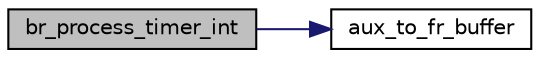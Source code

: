 digraph "br_process_timer_int"
{
 // INTERACTIVE_SVG=YES
 // LATEX_PDF_SIZE
  edge [fontname="Helvetica",fontsize="10",labelfontname="Helvetica",labelfontsize="10"];
  node [fontname="Helvetica",fontsize="10",shape=record];
  rankdir="LR";
  Node1 [label="br_process_timer_int",height=0.2,width=0.4,color="black", fillcolor="grey75", style="filled", fontcolor="black",tooltip=" "];
  Node1 -> Node2 [color="midnightblue",fontsize="10",style="solid",fontname="Helvetica"];
  Node2 [label="aux_to_fr_buffer",height=0.2,width=0.4,color="black", fillcolor="white", style="filled",URL="$graphic_8h.html#a192941c86bbc5df7c8fc3ea68c5a4627",tooltip=" "];
}
